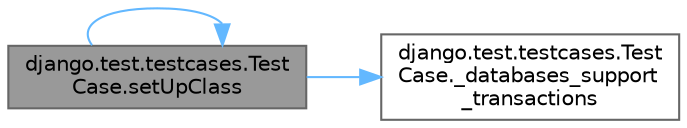 digraph "django.test.testcases.TestCase.setUpClass"
{
 // LATEX_PDF_SIZE
  bgcolor="transparent";
  edge [fontname=Helvetica,fontsize=10,labelfontname=Helvetica,labelfontsize=10];
  node [fontname=Helvetica,fontsize=10,shape=box,height=0.2,width=0.4];
  rankdir="LR";
  Node1 [id="Node000001",label="django.test.testcases.Test\lCase.setUpClass",height=0.2,width=0.4,color="gray40", fillcolor="grey60", style="filled", fontcolor="black",tooltip=" "];
  Node1 -> Node2 [id="edge1_Node000001_Node000002",color="steelblue1",style="solid",tooltip=" "];
  Node2 [id="Node000002",label="django.test.testcases.Test\lCase._databases_support\l_transactions",height=0.2,width=0.4,color="grey40", fillcolor="white", style="filled",URL="$classdjango_1_1test_1_1testcases_1_1_test_case.html#aa7b8115ffbe182d261ae668843b39eee",tooltip=" "];
  Node1 -> Node1 [id="edge2_Node000001_Node000001",color="steelblue1",style="solid",tooltip=" "];
}
